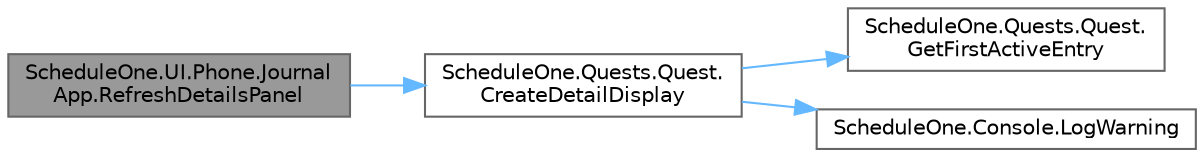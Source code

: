 digraph "ScheduleOne.UI.Phone.JournalApp.RefreshDetailsPanel"
{
 // LATEX_PDF_SIZE
  bgcolor="transparent";
  edge [fontname=Helvetica,fontsize=10,labelfontname=Helvetica,labelfontsize=10];
  node [fontname=Helvetica,fontsize=10,shape=box,height=0.2,width=0.4];
  rankdir="LR";
  Node1 [id="Node000001",label="ScheduleOne.UI.Phone.Journal\lApp.RefreshDetailsPanel",height=0.2,width=0.4,color="gray40", fillcolor="grey60", style="filled", fontcolor="black",tooltip=" "];
  Node1 -> Node2 [id="edge1_Node000001_Node000002",color="steelblue1",style="solid",tooltip=" "];
  Node2 [id="Node000002",label="ScheduleOne.Quests.Quest.\lCreateDetailDisplay",height=0.2,width=0.4,color="grey40", fillcolor="white", style="filled",URL="$class_schedule_one_1_1_quests_1_1_quest.html#ab3da00ffed4025ff871724c57fc44616",tooltip=" "];
  Node2 -> Node3 [id="edge2_Node000002_Node000003",color="steelblue1",style="solid",tooltip=" "];
  Node3 [id="Node000003",label="ScheduleOne.Quests.Quest.\lGetFirstActiveEntry",height=0.2,width=0.4,color="grey40", fillcolor="white", style="filled",URL="$class_schedule_one_1_1_quests_1_1_quest.html#a385fe2ad2b00da4f375915631dac79cb",tooltip=" "];
  Node2 -> Node4 [id="edge3_Node000002_Node000004",color="steelblue1",style="solid",tooltip=" "];
  Node4 [id="Node000004",label="ScheduleOne.Console.LogWarning",height=0.2,width=0.4,color="grey40", fillcolor="white", style="filled",URL="$class_schedule_one_1_1_console.html#a4af4a471d16b1029b44a8121bf41d45c",tooltip=" "];
}
